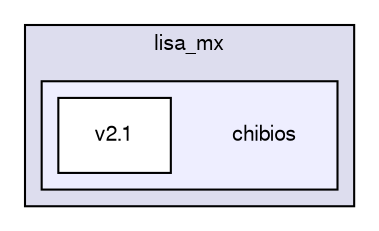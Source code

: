 digraph "sw/airborne/boards/lisa_mx/chibios" {
  compound=true
  node [ fontsize="10", fontname="FreeSans"];
  edge [ labelfontsize="10", labelfontname="FreeSans"];
  subgraph clusterdir_13f821e2f8bff88178f2fd4f9016e4b4 {
    graph [ bgcolor="#ddddee", pencolor="black", label="lisa_mx" fontname="FreeSans", fontsize="10", URL="dir_13f821e2f8bff88178f2fd4f9016e4b4.html"]
  subgraph clusterdir_62a8b3c4c119106cd0d98b4de509151c {
    graph [ bgcolor="#eeeeff", pencolor="black", label="" URL="dir_62a8b3c4c119106cd0d98b4de509151c.html"];
    dir_62a8b3c4c119106cd0d98b4de509151c [shape=plaintext label="chibios"];
    dir_d164457e190da0740cefc299fa5fbcbc [shape=box label="v2.1" color="black" fillcolor="white" style="filled" URL="dir_d164457e190da0740cefc299fa5fbcbc.html"];
  }
  }
}
